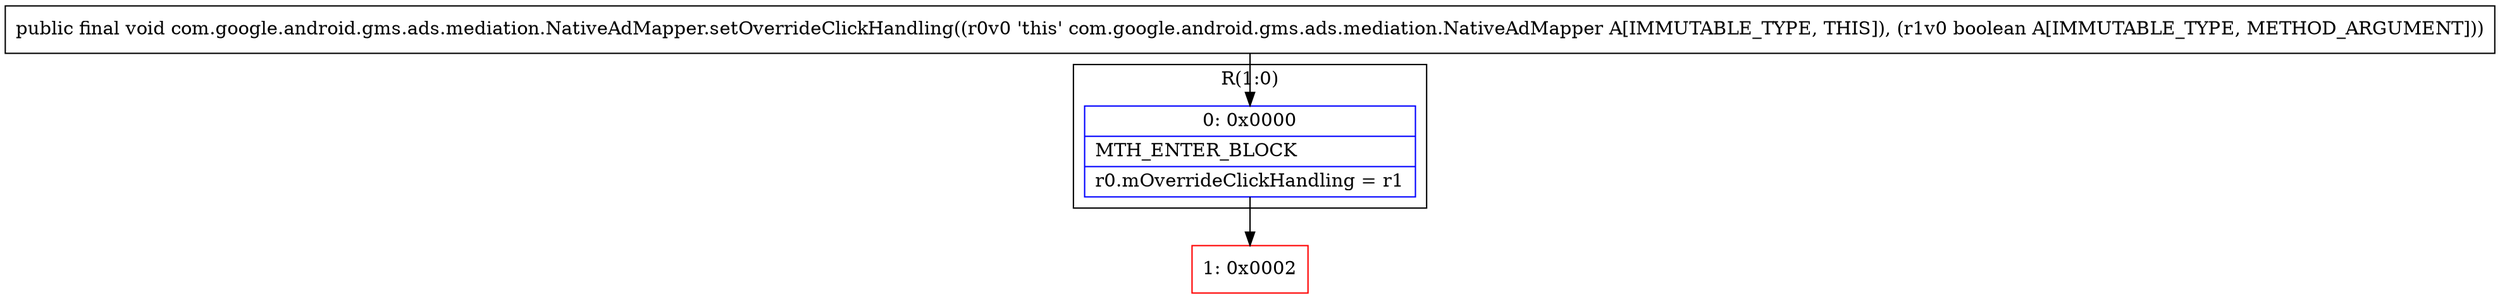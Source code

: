 digraph "CFG forcom.google.android.gms.ads.mediation.NativeAdMapper.setOverrideClickHandling(Z)V" {
subgraph cluster_Region_267065767 {
label = "R(1:0)";
node [shape=record,color=blue];
Node_0 [shape=record,label="{0\:\ 0x0000|MTH_ENTER_BLOCK\l|r0.mOverrideClickHandling = r1\l}"];
}
Node_1 [shape=record,color=red,label="{1\:\ 0x0002}"];
MethodNode[shape=record,label="{public final void com.google.android.gms.ads.mediation.NativeAdMapper.setOverrideClickHandling((r0v0 'this' com.google.android.gms.ads.mediation.NativeAdMapper A[IMMUTABLE_TYPE, THIS]), (r1v0 boolean A[IMMUTABLE_TYPE, METHOD_ARGUMENT])) }"];
MethodNode -> Node_0;
Node_0 -> Node_1;
}

